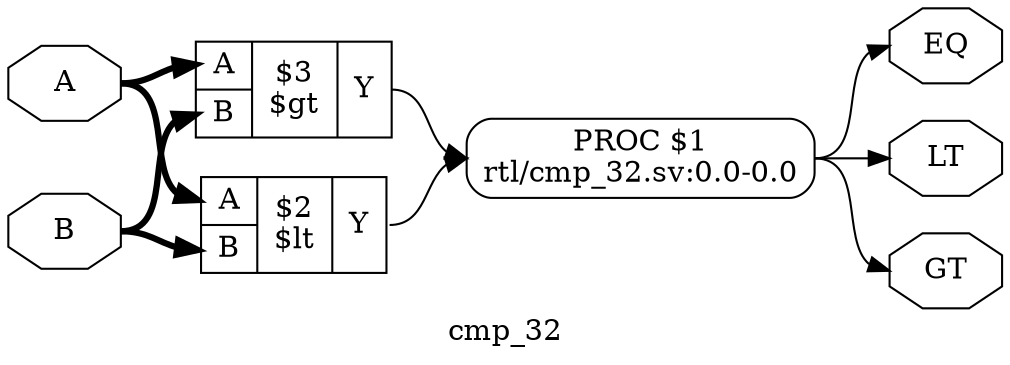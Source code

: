 digraph "cmp_32" {
label="cmp_32";
rankdir="LR";
remincross=true;
n11 [ shape=octagon, label="EQ", color="black", fontcolor="black"];
n12 [ shape=octagon, label="LT", color="black", fontcolor="black"];
n13 [ shape=octagon, label="GT", color="black", fontcolor="black"];
n14 [ shape=octagon, label="B", color="black", fontcolor="black"];
n15 [ shape=octagon, label="A", color="black", fontcolor="black"];
c17 [ shape=record, label="{{<p15> A|<p14> B}|$3\n$gt|{<p16> Y}}",  ];
c18 [ shape=record, label="{{<p15> A|<p14> B}|$2\n$lt|{<p16> Y}}",  ];
p0 [shape=box, style=rounded, label="PROC $1\nrtl/cmp_32.sv:0.0-0.0", ];
p0:e -> n11:w [color="black", fontcolor="black", label=""];
p0:e -> n12:w [color="black", fontcolor="black", label=""];
p0:e -> n13:w [color="black", fontcolor="black", label=""];
n14:e -> c17:p14:w [color="black", fontcolor="black", style="setlinewidth(3)", label=""];
n14:e -> c18:p14:w [color="black", fontcolor="black", style="setlinewidth(3)", label=""];
n15:e -> c17:p15:w [color="black", fontcolor="black", style="setlinewidth(3)", label=""];
n15:e -> c18:p15:w [color="black", fontcolor="black", style="setlinewidth(3)", label=""];
c17:p16:e -> p0:w [color="black", fontcolor="black", label=""];
c18:p16:e -> p0:w [color="black", fontcolor="black", label=""];
}
